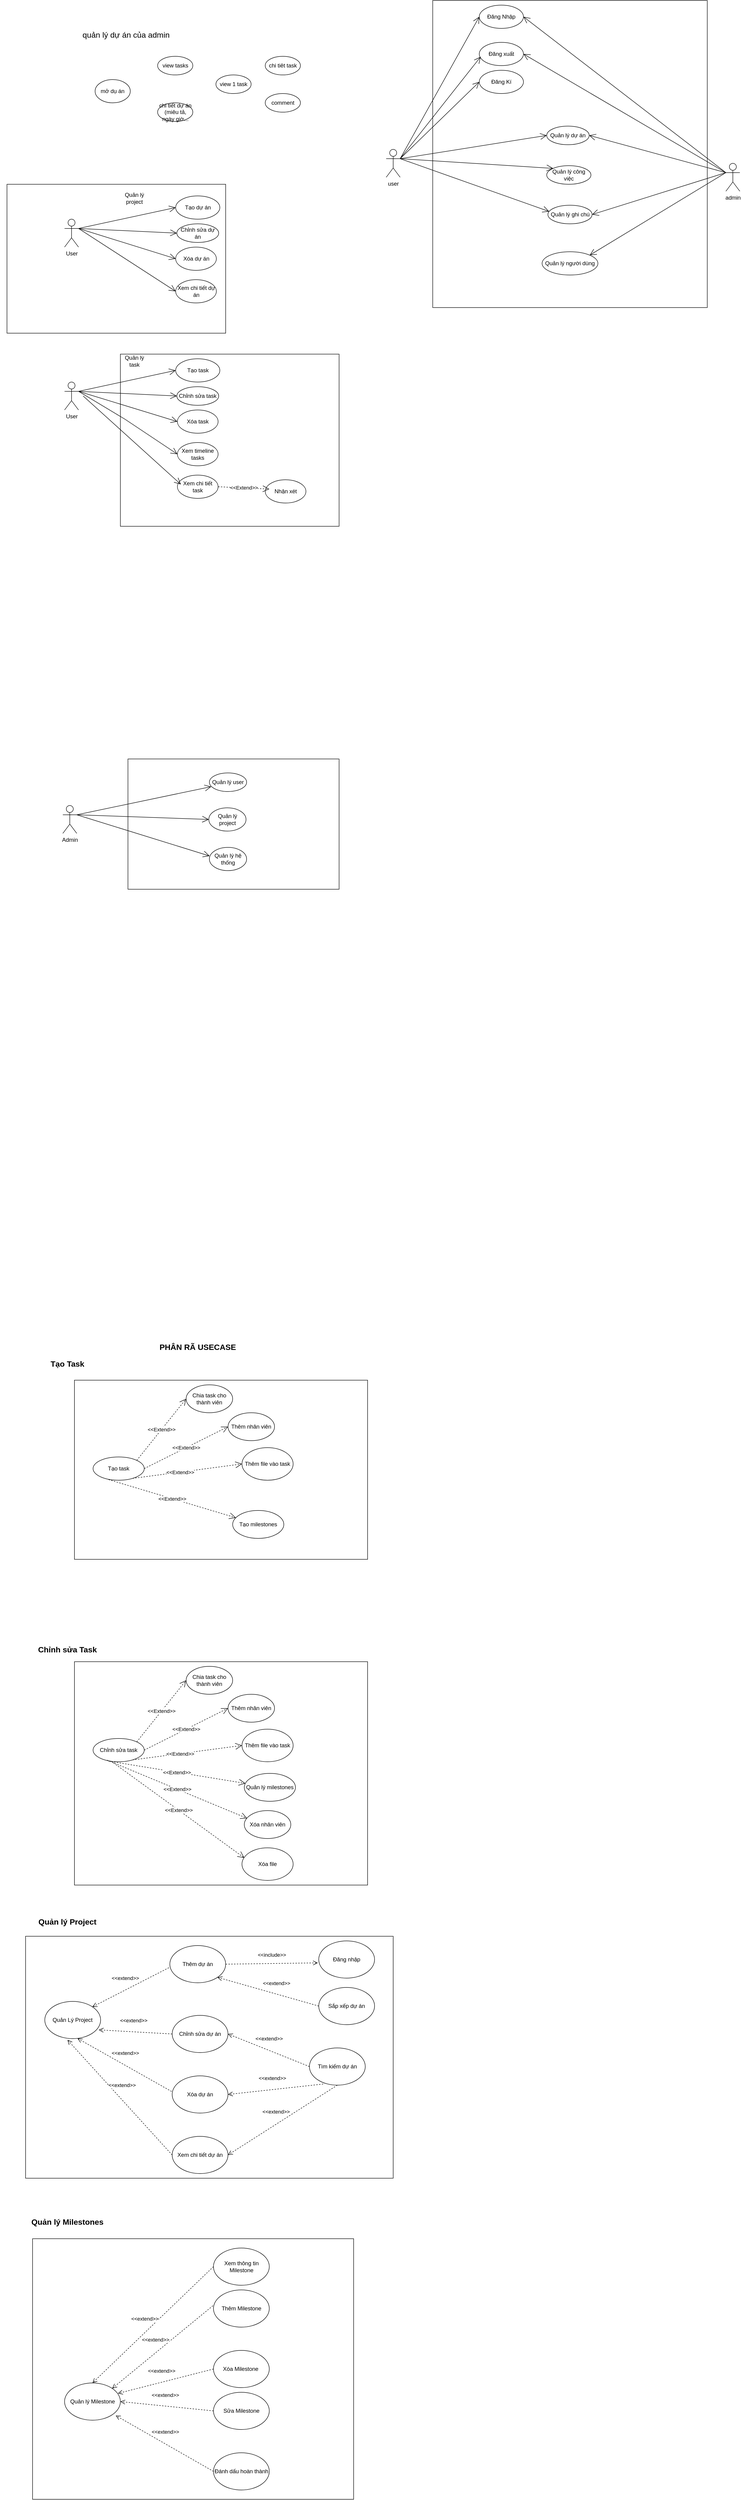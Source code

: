 <mxfile version="20.8.23" type="github">
  <diagram name="Trang-1" id="r42uPq_lxR6HUhc7CNXD">
    <mxGraphModel dx="1095" dy="5354" grid="1" gridSize="10" guides="1" tooltips="1" connect="1" arrows="1" fold="1" page="1" pageScale="1" pageWidth="827" pageHeight="1169" math="0" shadow="0">
      <root>
        <mxCell id="0" />
        <mxCell id="1" parent="0" />
        <mxCell id="wdoDGnzqQ3pz-jxtd77W-91" value="" style="rounded=0;whiteSpace=wrap;html=1;" parent="1" vertex="1">
          <mxGeometry x="90" y="1280" width="690" height="560" as="geometry" />
        </mxCell>
        <mxCell id="3knPD4Hbd1GsSMwaH2PE-27" value="" style="rounded=0;whiteSpace=wrap;html=1;" parent="1" vertex="1">
          <mxGeometry x="180" y="-565" width="630" height="385" as="geometry" />
        </mxCell>
        <mxCell id="3knPD4Hbd1GsSMwaH2PE-23" value="" style="rounded=0;whiteSpace=wrap;html=1;" parent="1" vertex="1">
          <mxGeometry x="35" y="-3135" width="470" height="320" as="geometry" />
        </mxCell>
        <mxCell id="3knPD4Hbd1GsSMwaH2PE-5" value="Chỉnh sửa dự án" style="ellipse;whiteSpace=wrap;html=1;" parent="1" vertex="1">
          <mxGeometry x="400" y="-3050" width="90" height="40" as="geometry" />
        </mxCell>
        <mxCell id="3knPD4Hbd1GsSMwaH2PE-8" value="Tạo dự án" style="ellipse;whiteSpace=wrap;html=1;" parent="1" vertex="1">
          <mxGeometry x="397.5" y="-3110" width="95" height="50" as="geometry" />
        </mxCell>
        <mxCell id="3knPD4Hbd1GsSMwaH2PE-9" value="Xóa dự án" style="ellipse;whiteSpace=wrap;html=1;" parent="1" vertex="1">
          <mxGeometry x="397.5" y="-3000" width="87.5" height="50" as="geometry" />
        </mxCell>
        <mxCell id="3knPD4Hbd1GsSMwaH2PE-10" value="Xem chi tiết dự án" style="ellipse;whiteSpace=wrap;html=1;" parent="1" vertex="1">
          <mxGeometry x="397.5" y="-2930" width="87.5" height="50" as="geometry" />
        </mxCell>
        <mxCell id="3knPD4Hbd1GsSMwaH2PE-12" value="Thêm nhân viên" style="ellipse;whiteSpace=wrap;html=1;" parent="1" vertex="1">
          <mxGeometry x="510" y="-495" width="100" height="60" as="geometry" />
        </mxCell>
        <mxCell id="3knPD4Hbd1GsSMwaH2PE-14" value="Chia task cho thành viên" style="ellipse;whiteSpace=wrap;html=1;" parent="1" vertex="1">
          <mxGeometry x="420" y="-555" width="100" height="60" as="geometry" />
        </mxCell>
        <mxCell id="3knPD4Hbd1GsSMwaH2PE-16" value="Thêm file vào task" style="ellipse;whiteSpace=wrap;html=1;" parent="1" vertex="1">
          <mxGeometry x="540" y="-420" width="110" height="70" as="geometry" />
        </mxCell>
        <mxCell id="3knPD4Hbd1GsSMwaH2PE-24" value="Quản lý project" style="text;html=1;strokeColor=none;fillColor=none;align=center;verticalAlign=middle;whiteSpace=wrap;rounded=0;" parent="1" vertex="1">
          <mxGeometry x="278.75" y="-3120" width="60" height="30" as="geometry" />
        </mxCell>
        <mxCell id="3knPD4Hbd1GsSMwaH2PE-26" value="User" style="shape=umlActor;verticalLabelPosition=bottom;verticalAlign=top;html=1;outlineConnect=0;" parent="1" vertex="1">
          <mxGeometry x="158.75" y="-3060" width="30" height="60" as="geometry" />
        </mxCell>
        <mxCell id="3knPD4Hbd1GsSMwaH2PE-33" value="&amp;lt;&amp;lt;Extend&amp;gt;&amp;gt;" style="endArrow=open;endSize=12;dashed=1;html=1;rounded=0;exitX=1;exitY=0;exitDx=0;exitDy=0;entryX=0;entryY=0.5;entryDx=0;entryDy=0;" parent="1" target="3knPD4Hbd1GsSMwaH2PE-14" edge="1">
          <mxGeometry width="160" relative="1" as="geometry">
            <mxPoint x="313.891" y="-392.678" as="sourcePoint" />
            <mxPoint x="621.25" y="-450.59" as="targetPoint" />
          </mxGeometry>
        </mxCell>
        <mxCell id="3knPD4Hbd1GsSMwaH2PE-37" value="&amp;lt;&amp;lt;Extend&amp;gt;&amp;gt;" style="endArrow=open;endSize=12;dashed=1;html=1;rounded=0;exitX=1;exitY=0.5;exitDx=0;exitDy=0;entryX=0;entryY=0.5;entryDx=0;entryDy=0;" parent="1" target="3knPD4Hbd1GsSMwaH2PE-12" edge="1">
          <mxGeometry width="160" relative="1" as="geometry">
            <mxPoint x="330" y="-375" as="sourcePoint" />
            <mxPoint x="520" y="-455" as="targetPoint" />
          </mxGeometry>
        </mxCell>
        <mxCell id="3knPD4Hbd1GsSMwaH2PE-43" value="&amp;lt;&amp;lt;Extend&amp;gt;&amp;gt;" style="endArrow=open;endSize=12;dashed=1;html=1;rounded=0;entryX=0;entryY=0.5;entryDx=0;entryDy=0;exitX=0.5;exitY=1;exitDx=0;exitDy=0;" parent="1" target="3knPD4Hbd1GsSMwaH2PE-16" edge="1">
          <mxGeometry width="160" relative="1" as="geometry">
            <mxPoint x="275" y="-350" as="sourcePoint" />
            <mxPoint x="536.109" y="-384.749" as="targetPoint" />
          </mxGeometry>
        </mxCell>
        <mxCell id="3knPD4Hbd1GsSMwaH2PE-46" value="Tạo milestones" style="ellipse;whiteSpace=wrap;html=1;" parent="1" vertex="1">
          <mxGeometry x="520" y="-285" width="110" height="60" as="geometry" />
        </mxCell>
        <mxCell id="3knPD4Hbd1GsSMwaH2PE-51" value="&amp;lt;&amp;lt;Extend&amp;gt;&amp;gt;" style="endArrow=open;endSize=12;dashed=1;html=1;rounded=0;exitX=0.303;exitY=0.973;exitDx=0;exitDy=0;exitPerimeter=0;" parent="1" target="3knPD4Hbd1GsSMwaH2PE-46" edge="1">
          <mxGeometry width="160" relative="1" as="geometry">
            <mxPoint x="253.33" y="-351.35" as="sourcePoint" />
            <mxPoint x="590" y="-65" as="targetPoint" />
          </mxGeometry>
        </mxCell>
        <mxCell id="3knPD4Hbd1GsSMwaH2PE-71" value="" style="endArrow=open;endFill=1;endSize=12;html=1;rounded=0;exitX=1;exitY=0.333;exitDx=0;exitDy=0;exitPerimeter=0;entryX=0;entryY=0.5;entryDx=0;entryDy=0;" parent="1" source="3knPD4Hbd1GsSMwaH2PE-26" target="3knPD4Hbd1GsSMwaH2PE-8" edge="1">
          <mxGeometry width="160" relative="1" as="geometry">
            <mxPoint x="418.75" y="-3070" as="sourcePoint" />
            <mxPoint x="578.75" y="-3070" as="targetPoint" />
          </mxGeometry>
        </mxCell>
        <mxCell id="3knPD4Hbd1GsSMwaH2PE-72" value="" style="endArrow=open;endFill=1;endSize=12;html=1;rounded=0;exitX=1;exitY=0.333;exitDx=0;exitDy=0;exitPerimeter=0;entryX=0;entryY=0.5;entryDx=0;entryDy=0;" parent="1" source="3knPD4Hbd1GsSMwaH2PE-26" target="3knPD4Hbd1GsSMwaH2PE-5" edge="1">
          <mxGeometry width="160" relative="1" as="geometry">
            <mxPoint x="198.75" y="-3030" as="sourcePoint" />
            <mxPoint x="406.75" y="-3085" as="targetPoint" />
          </mxGeometry>
        </mxCell>
        <mxCell id="3knPD4Hbd1GsSMwaH2PE-73" value="" style="endArrow=open;endFill=1;endSize=12;html=1;rounded=0;exitX=1;exitY=0.333;exitDx=0;exitDy=0;exitPerimeter=0;entryX=0;entryY=0.5;entryDx=0;entryDy=0;" parent="1" source="3knPD4Hbd1GsSMwaH2PE-26" target="3knPD4Hbd1GsSMwaH2PE-9" edge="1">
          <mxGeometry width="160" relative="1" as="geometry">
            <mxPoint x="208.75" y="-3020" as="sourcePoint" />
            <mxPoint x="416.75" y="-3075" as="targetPoint" />
          </mxGeometry>
        </mxCell>
        <mxCell id="3knPD4Hbd1GsSMwaH2PE-74" value="" style="endArrow=open;endFill=1;endSize=12;html=1;rounded=0;exitX=1;exitY=0.333;exitDx=0;exitDy=0;exitPerimeter=0;entryX=0;entryY=0.5;entryDx=0;entryDy=0;" parent="1" source="3knPD4Hbd1GsSMwaH2PE-26" target="3knPD4Hbd1GsSMwaH2PE-10" edge="1">
          <mxGeometry width="160" relative="1" as="geometry">
            <mxPoint x="218.75" y="-3010" as="sourcePoint" />
            <mxPoint x="426.75" y="-3065" as="targetPoint" />
          </mxGeometry>
        </mxCell>
        <mxCell id="wdoDGnzqQ3pz-jxtd77W-14" value="Tạo task" style="ellipse;whiteSpace=wrap;html=1;" parent="1" vertex="1">
          <mxGeometry x="220" y="-400" width="110" height="50" as="geometry" />
        </mxCell>
        <mxCell id="wdoDGnzqQ3pz-jxtd77W-23" value="" style="rounded=0;whiteSpace=wrap;html=1;" parent="1" vertex="1">
          <mxGeometry x="278.75" y="-2770" width="470" height="370" as="geometry" />
        </mxCell>
        <mxCell id="wdoDGnzqQ3pz-jxtd77W-24" value="Chỉnh sửa task" style="ellipse;whiteSpace=wrap;html=1;" parent="1" vertex="1">
          <mxGeometry x="400" y="-2700" width="90" height="40" as="geometry" />
        </mxCell>
        <mxCell id="wdoDGnzqQ3pz-jxtd77W-25" value="Tạo task" style="ellipse;whiteSpace=wrap;html=1;" parent="1" vertex="1">
          <mxGeometry x="397.5" y="-2760" width="95" height="50" as="geometry" />
        </mxCell>
        <mxCell id="wdoDGnzqQ3pz-jxtd77W-26" value="Xóa task" style="ellipse;whiteSpace=wrap;html=1;" parent="1" vertex="1">
          <mxGeometry x="401.25" y="-2650" width="87.5" height="50" as="geometry" />
        </mxCell>
        <mxCell id="wdoDGnzqQ3pz-jxtd77W-27" value="Xem timeline tasks" style="ellipse;whiteSpace=wrap;html=1;" parent="1" vertex="1">
          <mxGeometry x="401.25" y="-2580" width="87.5" height="50" as="geometry" />
        </mxCell>
        <mxCell id="wdoDGnzqQ3pz-jxtd77W-28" value="Quản lý task" style="text;html=1;strokeColor=none;fillColor=none;align=center;verticalAlign=middle;whiteSpace=wrap;rounded=0;" parent="1" vertex="1">
          <mxGeometry x="278.75" y="-2770" width="60" height="30" as="geometry" />
        </mxCell>
        <mxCell id="wdoDGnzqQ3pz-jxtd77W-29" value="User" style="shape=umlActor;verticalLabelPosition=bottom;verticalAlign=top;html=1;outlineConnect=0;" parent="1" vertex="1">
          <mxGeometry x="158.75" y="-2710" width="30" height="60" as="geometry" />
        </mxCell>
        <mxCell id="wdoDGnzqQ3pz-jxtd77W-30" value="" style="endArrow=open;endFill=1;endSize=12;html=1;rounded=0;exitX=1;exitY=0.333;exitDx=0;exitDy=0;exitPerimeter=0;entryX=0;entryY=0.5;entryDx=0;entryDy=0;" parent="1" source="wdoDGnzqQ3pz-jxtd77W-29" target="wdoDGnzqQ3pz-jxtd77W-25" edge="1">
          <mxGeometry width="160" relative="1" as="geometry">
            <mxPoint x="418.75" y="-2720" as="sourcePoint" />
            <mxPoint x="578.75" y="-2720" as="targetPoint" />
          </mxGeometry>
        </mxCell>
        <mxCell id="wdoDGnzqQ3pz-jxtd77W-31" value="" style="endArrow=open;endFill=1;endSize=12;html=1;rounded=0;exitX=1;exitY=0.333;exitDx=0;exitDy=0;exitPerimeter=0;entryX=0;entryY=0.5;entryDx=0;entryDy=0;" parent="1" source="wdoDGnzqQ3pz-jxtd77W-29" target="wdoDGnzqQ3pz-jxtd77W-24" edge="1">
          <mxGeometry width="160" relative="1" as="geometry">
            <mxPoint x="198.75" y="-2680" as="sourcePoint" />
            <mxPoint x="406.75" y="-2735" as="targetPoint" />
          </mxGeometry>
        </mxCell>
        <mxCell id="wdoDGnzqQ3pz-jxtd77W-32" value="" style="endArrow=open;endFill=1;endSize=12;html=1;rounded=0;exitX=1;exitY=0.333;exitDx=0;exitDy=0;exitPerimeter=0;entryX=0;entryY=0.5;entryDx=0;entryDy=0;" parent="1" source="wdoDGnzqQ3pz-jxtd77W-29" target="wdoDGnzqQ3pz-jxtd77W-26" edge="1">
          <mxGeometry width="160" relative="1" as="geometry">
            <mxPoint x="208.75" y="-2670" as="sourcePoint" />
            <mxPoint x="416.75" y="-2725" as="targetPoint" />
          </mxGeometry>
        </mxCell>
        <mxCell id="wdoDGnzqQ3pz-jxtd77W-33" value="" style="endArrow=open;endFill=1;endSize=12;html=1;rounded=0;exitX=1;exitY=0.333;exitDx=0;exitDy=0;exitPerimeter=0;entryX=0;entryY=0.5;entryDx=0;entryDy=0;" parent="1" source="wdoDGnzqQ3pz-jxtd77W-29" target="wdoDGnzqQ3pz-jxtd77W-27" edge="1">
          <mxGeometry width="160" relative="1" as="geometry">
            <mxPoint x="218.75" y="-2660" as="sourcePoint" />
            <mxPoint x="426.75" y="-2715" as="targetPoint" />
            <Array as="points">
              <mxPoint x="288.75" y="-2630" />
            </Array>
          </mxGeometry>
        </mxCell>
        <mxCell id="wdoDGnzqQ3pz-jxtd77W-34" value="Xem chi tiết task" style="ellipse;whiteSpace=wrap;html=1;" parent="1" vertex="1">
          <mxGeometry x="401.25" y="-2510" width="87.5" height="50" as="geometry" />
        </mxCell>
        <mxCell id="wdoDGnzqQ3pz-jxtd77W-35" value="" style="endArrow=open;endFill=1;endSize=12;html=1;rounded=0;entryX=0.086;entryY=0.4;entryDx=0;entryDy=0;entryPerimeter=0;" parent="1" target="wdoDGnzqQ3pz-jxtd77W-34" edge="1">
          <mxGeometry width="160" relative="1" as="geometry">
            <mxPoint x="198.75" y="-2680" as="sourcePoint" />
            <mxPoint x="411.75" y="-2545" as="targetPoint" />
            <Array as="points" />
          </mxGeometry>
        </mxCell>
        <mxCell id="wdoDGnzqQ3pz-jxtd77W-38" value="Nhận xét" style="ellipse;whiteSpace=wrap;html=1;" parent="1" vertex="1">
          <mxGeometry x="590" y="-2500" width="87.5" height="50" as="geometry" />
        </mxCell>
        <mxCell id="wdoDGnzqQ3pz-jxtd77W-40" value="&amp;lt;&amp;lt;Extend&amp;gt;&amp;gt;" style="endArrow=open;endSize=12;dashed=1;html=1;rounded=0;exitX=1;exitY=0.5;exitDx=0;exitDy=0;" parent="1" source="wdoDGnzqQ3pz-jxtd77W-34" edge="1">
          <mxGeometry width="160" relative="1" as="geometry">
            <mxPoint x="470" y="-2475.5" as="sourcePoint" />
            <mxPoint x="598.75" y="-2480" as="targetPoint" />
          </mxGeometry>
        </mxCell>
        <mxCell id="wdoDGnzqQ3pz-jxtd77W-43" value="&lt;font style=&quot;font-size: 17px;&quot;&gt;&lt;b&gt;PHÂN RÃ USECASE&lt;/b&gt;&lt;/font&gt;" style="text;html=1;strokeColor=none;fillColor=none;align=center;verticalAlign=middle;whiteSpace=wrap;rounded=0;" parent="1" vertex="1">
          <mxGeometry x="300" y="-650" width="290" height="30" as="geometry" />
        </mxCell>
        <mxCell id="wdoDGnzqQ3pz-jxtd77W-44" value="&lt;font style=&quot;font-size: 17px;&quot;&gt;&lt;b&gt;Tạo Task&lt;/b&gt;&lt;/font&gt;" style="text;html=1;strokeColor=none;fillColor=none;align=center;verticalAlign=middle;whiteSpace=wrap;rounded=0;" parent="1" vertex="1">
          <mxGeometry x="20" y="-614" width="290" height="30" as="geometry" />
        </mxCell>
        <mxCell id="wdoDGnzqQ3pz-jxtd77W-45" value="" style="rounded=0;whiteSpace=wrap;html=1;" parent="1" vertex="1">
          <mxGeometry x="180" y="40" width="630" height="480" as="geometry" />
        </mxCell>
        <mxCell id="wdoDGnzqQ3pz-jxtd77W-46" value="Thêm nhân viên" style="ellipse;whiteSpace=wrap;html=1;" parent="1" vertex="1">
          <mxGeometry x="510" y="110" width="100" height="60" as="geometry" />
        </mxCell>
        <mxCell id="wdoDGnzqQ3pz-jxtd77W-47" value="Chia task cho thành viên" style="ellipse;whiteSpace=wrap;html=1;" parent="1" vertex="1">
          <mxGeometry x="420" y="50" width="100" height="60" as="geometry" />
        </mxCell>
        <mxCell id="wdoDGnzqQ3pz-jxtd77W-48" value="Thêm file vào task" style="ellipse;whiteSpace=wrap;html=1;" parent="1" vertex="1">
          <mxGeometry x="540" y="185" width="110" height="70" as="geometry" />
        </mxCell>
        <mxCell id="wdoDGnzqQ3pz-jxtd77W-49" value="&amp;lt;&amp;lt;Extend&amp;gt;&amp;gt;" style="endArrow=open;endSize=12;dashed=1;html=1;rounded=0;exitX=1;exitY=0;exitDx=0;exitDy=0;entryX=0;entryY=0.5;entryDx=0;entryDy=0;" parent="1" target="wdoDGnzqQ3pz-jxtd77W-47" edge="1">
          <mxGeometry width="160" relative="1" as="geometry">
            <mxPoint x="313.891" y="212.322" as="sourcePoint" />
            <mxPoint x="621.25" y="154.41" as="targetPoint" />
          </mxGeometry>
        </mxCell>
        <mxCell id="wdoDGnzqQ3pz-jxtd77W-50" value="&amp;lt;&amp;lt;Extend&amp;gt;&amp;gt;" style="endArrow=open;endSize=12;dashed=1;html=1;rounded=0;exitX=1;exitY=0.5;exitDx=0;exitDy=0;entryX=0;entryY=0.5;entryDx=0;entryDy=0;" parent="1" target="wdoDGnzqQ3pz-jxtd77W-46" edge="1">
          <mxGeometry width="160" relative="1" as="geometry">
            <mxPoint x="330" y="230" as="sourcePoint" />
            <mxPoint x="520" y="150" as="targetPoint" />
          </mxGeometry>
        </mxCell>
        <mxCell id="wdoDGnzqQ3pz-jxtd77W-51" value="&amp;lt;&amp;lt;Extend&amp;gt;&amp;gt;" style="endArrow=open;endSize=12;dashed=1;html=1;rounded=0;entryX=0;entryY=0.5;entryDx=0;entryDy=0;exitX=0.5;exitY=1;exitDx=0;exitDy=0;" parent="1" target="wdoDGnzqQ3pz-jxtd77W-48" edge="1">
          <mxGeometry width="160" relative="1" as="geometry">
            <mxPoint x="275" y="255" as="sourcePoint" />
            <mxPoint x="536.109" y="220.251" as="targetPoint" />
          </mxGeometry>
        </mxCell>
        <mxCell id="wdoDGnzqQ3pz-jxtd77W-52" value="Quản lý milestones" style="ellipse;whiteSpace=wrap;html=1;" parent="1" vertex="1">
          <mxGeometry x="545" y="280" width="110" height="60" as="geometry" />
        </mxCell>
        <mxCell id="wdoDGnzqQ3pz-jxtd77W-53" value="&amp;lt;&amp;lt;Extend&amp;gt;&amp;gt;" style="endArrow=open;endSize=12;dashed=1;html=1;rounded=0;exitX=0.303;exitY=0.973;exitDx=0;exitDy=0;exitPerimeter=0;" parent="1" target="wdoDGnzqQ3pz-jxtd77W-52" edge="1">
          <mxGeometry width="160" relative="1" as="geometry">
            <mxPoint x="253.33" y="253.65" as="sourcePoint" />
            <mxPoint x="590" y="540" as="targetPoint" />
          </mxGeometry>
        </mxCell>
        <mxCell id="wdoDGnzqQ3pz-jxtd77W-54" value="Chỉnh sửa task" style="ellipse;whiteSpace=wrap;html=1;" parent="1" vertex="1">
          <mxGeometry x="220" y="205" width="110" height="50" as="geometry" />
        </mxCell>
        <mxCell id="wdoDGnzqQ3pz-jxtd77W-56" value="&amp;lt;&amp;lt;Extend&amp;gt;&amp;gt;" style="endArrow=open;endSize=12;dashed=1;html=1;rounded=0;exitX=0.273;exitY=0.93;exitDx=0;exitDy=0;exitPerimeter=0;entryX=0.06;entryY=0.275;entryDx=0;entryDy=0;entryPerimeter=0;" parent="1" source="wdoDGnzqQ3pz-jxtd77W-54" target="wdoDGnzqQ3pz-jxtd77W-57" edge="1">
          <mxGeometry width="160" relative="1" as="geometry">
            <mxPoint x="263.33" y="263.65" as="sourcePoint" />
            <mxPoint x="572" y="312" as="targetPoint" />
          </mxGeometry>
        </mxCell>
        <mxCell id="wdoDGnzqQ3pz-jxtd77W-57" value="Xóa nhân viên" style="ellipse;whiteSpace=wrap;html=1;" parent="1" vertex="1">
          <mxGeometry x="545" y="360" width="100" height="60" as="geometry" />
        </mxCell>
        <mxCell id="wdoDGnzqQ3pz-jxtd77W-59" value="Xóa file" style="ellipse;whiteSpace=wrap;html=1;" parent="1" vertex="1">
          <mxGeometry x="540" y="440" width="110" height="70" as="geometry" />
        </mxCell>
        <mxCell id="wdoDGnzqQ3pz-jxtd77W-60" value="&amp;lt;&amp;lt;Extend&amp;gt;&amp;gt;" style="endArrow=open;endSize=12;dashed=1;html=1;rounded=0;exitX=0.4;exitY=1.05;exitDx=0;exitDy=0;exitPerimeter=0;entryX=0.045;entryY=0.307;entryDx=0;entryDy=0;entryPerimeter=0;" parent="1" source="wdoDGnzqQ3pz-jxtd77W-54" target="wdoDGnzqQ3pz-jxtd77W-59" edge="1">
          <mxGeometry width="160" relative="1" as="geometry">
            <mxPoint x="260" y="262" as="sourcePoint" />
            <mxPoint x="561" y="387" as="targetPoint" />
          </mxGeometry>
        </mxCell>
        <mxCell id="wdoDGnzqQ3pz-jxtd77W-61" value="&lt;font style=&quot;font-size: 17px;&quot;&gt;&lt;b&gt;Chỉnh sửa Task&lt;/b&gt;&lt;/font&gt;" style="text;html=1;strokeColor=none;fillColor=none;align=center;verticalAlign=middle;whiteSpace=wrap;rounded=0;" parent="1" vertex="1">
          <mxGeometry x="20" width="290" height="30" as="geometry" />
        </mxCell>
        <mxCell id="wdoDGnzqQ3pz-jxtd77W-62" value="" style="rounded=0;whiteSpace=wrap;html=1;" parent="1" vertex="1">
          <mxGeometry x="75" y="630" width="790" height="520" as="geometry" />
        </mxCell>
        <mxCell id="wdoDGnzqQ3pz-jxtd77W-63" value="Thêm dự án" style="ellipse;whiteSpace=wrap;html=1;" parent="1" vertex="1">
          <mxGeometry x="385" y="650" width="120" height="80" as="geometry" />
        </mxCell>
        <mxCell id="wdoDGnzqQ3pz-jxtd77W-64" value="Chỉnh sửa dự án" style="ellipse;whiteSpace=wrap;html=1;" parent="1" vertex="1">
          <mxGeometry x="390" y="800" width="120" height="80" as="geometry" />
        </mxCell>
        <mxCell id="wdoDGnzqQ3pz-jxtd77W-65" value="Xóa dự án" style="ellipse;whiteSpace=wrap;html=1;" parent="1" vertex="1">
          <mxGeometry x="390" y="930" width="120" height="80" as="geometry" />
        </mxCell>
        <mxCell id="wdoDGnzqQ3pz-jxtd77W-66" value="Xem chi tiết dự án" style="ellipse;whiteSpace=wrap;html=1;" parent="1" vertex="1">
          <mxGeometry x="390" y="1060" width="120" height="80" as="geometry" />
        </mxCell>
        <mxCell id="wdoDGnzqQ3pz-jxtd77W-67" value="&amp;lt;&amp;lt;include&amp;gt;&amp;gt;" style="html=1;verticalAlign=bottom;endArrow=open;dashed=1;endSize=8;elbow=vertical;rounded=0;exitX=1;exitY=0.5;exitDx=0;exitDy=0;entryX=-0.017;entryY=0.59;entryDx=0;entryDy=0;entryPerimeter=0;" parent="1" source="wdoDGnzqQ3pz-jxtd77W-63" target="wdoDGnzqQ3pz-jxtd77W-68" edge="1">
          <mxGeometry y="10" relative="1" as="geometry">
            <mxPoint x="475" y="810" as="sourcePoint" />
            <mxPoint x="665" y="700" as="targetPoint" />
            <mxPoint as="offset" />
          </mxGeometry>
        </mxCell>
        <mxCell id="wdoDGnzqQ3pz-jxtd77W-68" value="Đăng nhập" style="ellipse;whiteSpace=wrap;html=1;" parent="1" vertex="1">
          <mxGeometry x="705" y="640" width="120" height="80" as="geometry" />
        </mxCell>
        <mxCell id="wdoDGnzqQ3pz-jxtd77W-69" value="Tìm kiếm dự án" style="ellipse;whiteSpace=wrap;html=1;" parent="1" vertex="1">
          <mxGeometry x="685" y="870" width="120" height="80" as="geometry" />
        </mxCell>
        <mxCell id="wdoDGnzqQ3pz-jxtd77W-70" value="&amp;lt;&amp;lt;extend&amp;gt;&amp;gt;" style="html=1;verticalAlign=bottom;endArrow=open;dashed=1;endSize=8;elbow=vertical;rounded=0;exitX=0;exitY=0.5;exitDx=0;exitDy=0;entryX=1;entryY=0.5;entryDx=0;entryDy=0;" parent="1" source="wdoDGnzqQ3pz-jxtd77W-69" target="wdoDGnzqQ3pz-jxtd77W-64" edge="1">
          <mxGeometry x="0.056" y="-15" relative="1" as="geometry">
            <mxPoint x="475" y="810" as="sourcePoint" />
            <mxPoint x="395" y="810" as="targetPoint" />
            <mxPoint as="offset" />
          </mxGeometry>
        </mxCell>
        <mxCell id="wdoDGnzqQ3pz-jxtd77W-71" value="&amp;lt;&amp;lt;extend&amp;gt;&amp;gt;" style="html=1;verticalAlign=bottom;endArrow=open;dashed=1;endSize=8;elbow=vertical;rounded=0;entryX=1;entryY=0.5;entryDx=0;entryDy=0;exitX=0.247;exitY=0.97;exitDx=0;exitDy=0;exitPerimeter=0;" parent="1" source="wdoDGnzqQ3pz-jxtd77W-69" target="wdoDGnzqQ3pz-jxtd77W-65" edge="1">
          <mxGeometry x="0.056" y="-15" relative="1" as="geometry">
            <mxPoint x="655" y="940" as="sourcePoint" />
            <mxPoint x="515" y="880" as="targetPoint" />
            <mxPoint as="offset" />
          </mxGeometry>
        </mxCell>
        <mxCell id="wdoDGnzqQ3pz-jxtd77W-72" value="&amp;lt;&amp;lt;extend&amp;gt;&amp;gt;" style="html=1;verticalAlign=bottom;endArrow=open;dashed=1;endSize=8;elbow=vertical;rounded=0;exitX=0.5;exitY=1;exitDx=0;exitDy=0;entryX=1;entryY=0.5;entryDx=0;entryDy=0;" parent="1" source="wdoDGnzqQ3pz-jxtd77W-69" target="wdoDGnzqQ3pz-jxtd77W-66" edge="1">
          <mxGeometry x="0.056" y="-15" relative="1" as="geometry">
            <mxPoint x="695" y="880" as="sourcePoint" />
            <mxPoint x="525" y="890" as="targetPoint" />
            <mxPoint as="offset" />
          </mxGeometry>
        </mxCell>
        <mxCell id="wdoDGnzqQ3pz-jxtd77W-73" value="Quản Lý Project" style="ellipse;whiteSpace=wrap;html=1;" parent="1" vertex="1">
          <mxGeometry x="116.25" y="770" width="120" height="80" as="geometry" />
        </mxCell>
        <mxCell id="wdoDGnzqQ3pz-jxtd77W-74" value="&amp;lt;&amp;lt;extend&amp;gt;&amp;gt;" style="html=1;verticalAlign=bottom;endArrow=open;dashed=1;endSize=8;elbow=vertical;rounded=0;entryX=0.967;entryY=0.765;entryDx=0;entryDy=0;exitX=0;exitY=0.5;exitDx=0;exitDy=0;entryPerimeter=0;" parent="1" source="wdoDGnzqQ3pz-jxtd77W-64" target="wdoDGnzqQ3pz-jxtd77W-73" edge="1">
          <mxGeometry x="0.056" y="-15" relative="1" as="geometry">
            <mxPoint x="715" y="908" as="sourcePoint" />
            <mxPoint x="515" y="990" as="targetPoint" />
            <mxPoint as="offset" />
          </mxGeometry>
        </mxCell>
        <mxCell id="wdoDGnzqQ3pz-jxtd77W-75" value="&amp;lt;&amp;lt;extend&amp;gt;&amp;gt;" style="html=1;verticalAlign=bottom;endArrow=open;dashed=1;endSize=8;elbow=vertical;rounded=0;entryX=0.587;entryY=0.995;entryDx=0;entryDy=0;exitX=-0.01;exitY=0.42;exitDx=0;exitDy=0;exitPerimeter=0;entryPerimeter=0;" parent="1" source="wdoDGnzqQ3pz-jxtd77W-65" target="wdoDGnzqQ3pz-jxtd77W-73" edge="1">
          <mxGeometry x="0.056" y="-15" relative="1" as="geometry">
            <mxPoint x="725" y="918" as="sourcePoint" />
            <mxPoint x="525" y="1000" as="targetPoint" />
            <mxPoint as="offset" />
          </mxGeometry>
        </mxCell>
        <mxCell id="wdoDGnzqQ3pz-jxtd77W-76" value="&amp;lt;&amp;lt;extend&amp;gt;&amp;gt;" style="html=1;verticalAlign=bottom;endArrow=open;dashed=1;endSize=8;elbow=vertical;rounded=0;entryX=0.407;entryY=1.035;entryDx=0;entryDy=0;exitX=0;exitY=0.5;exitDx=0;exitDy=0;entryPerimeter=0;" parent="1" source="wdoDGnzqQ3pz-jxtd77W-66" target="wdoDGnzqQ3pz-jxtd77W-73" edge="1">
          <mxGeometry x="0.056" y="-15" relative="1" as="geometry">
            <mxPoint x="735" y="928" as="sourcePoint" />
            <mxPoint x="535" y="1010" as="targetPoint" />
            <mxPoint as="offset" />
          </mxGeometry>
        </mxCell>
        <mxCell id="wdoDGnzqQ3pz-jxtd77W-77" value="&amp;lt;&amp;lt;extend&amp;gt;&amp;gt;" style="html=1;verticalAlign=bottom;endArrow=open;dashed=1;endSize=8;elbow=vertical;rounded=0;entryX=1;entryY=0;entryDx=0;entryDy=0;exitX=-0.017;exitY=0.595;exitDx=0;exitDy=0;exitPerimeter=0;" parent="1" source="wdoDGnzqQ3pz-jxtd77W-63" target="wdoDGnzqQ3pz-jxtd77W-73" edge="1">
          <mxGeometry x="0.056" y="-15" relative="1" as="geometry">
            <mxPoint x="745" y="938" as="sourcePoint" />
            <mxPoint x="545" y="1020" as="targetPoint" />
            <mxPoint as="offset" />
          </mxGeometry>
        </mxCell>
        <mxCell id="wdoDGnzqQ3pz-jxtd77W-78" value="&amp;lt;&amp;lt;extend&amp;gt;&amp;gt;" style="html=1;verticalAlign=bottom;endArrow=open;dashed=1;endSize=8;elbow=vertical;rounded=0;entryX=1;entryY=1;entryDx=0;entryDy=0;" parent="1" target="wdoDGnzqQ3pz-jxtd77W-63" edge="1">
          <mxGeometry x="-0.138" y="-14" relative="1" as="geometry">
            <mxPoint x="705" y="780" as="sourcePoint" />
            <mxPoint x="555" y="1030" as="targetPoint" />
            <mxPoint x="-1" as="offset" />
          </mxGeometry>
        </mxCell>
        <mxCell id="wdoDGnzqQ3pz-jxtd77W-79" value="Sắp xếp dự án" style="ellipse;whiteSpace=wrap;html=1;" parent="1" vertex="1">
          <mxGeometry x="705" y="740" width="120" height="80" as="geometry" />
        </mxCell>
        <mxCell id="wdoDGnzqQ3pz-jxtd77W-80" value="Quản lý Milestone" style="ellipse;whiteSpace=wrap;html=1;" parent="1" vertex="1">
          <mxGeometry x="158.75" y="1590" width="120" height="80" as="geometry" />
        </mxCell>
        <mxCell id="wdoDGnzqQ3pz-jxtd77W-81" value="Xóa Milestone&lt;span style=&quot;white-space: pre;&quot;&gt; &lt;/span&gt;" style="ellipse;whiteSpace=wrap;html=1;" parent="1" vertex="1">
          <mxGeometry x="478.75" y="1520" width="120" height="80" as="geometry" />
        </mxCell>
        <mxCell id="wdoDGnzqQ3pz-jxtd77W-82" value="Sửa Milestone" style="ellipse;whiteSpace=wrap;html=1;" parent="1" vertex="1">
          <mxGeometry x="478.75" y="1610" width="120" height="80" as="geometry" />
        </mxCell>
        <mxCell id="wdoDGnzqQ3pz-jxtd77W-83" value="Đánh dấu hoàn thành" style="ellipse;whiteSpace=wrap;html=1;" parent="1" vertex="1">
          <mxGeometry x="478.75" y="1740" width="120" height="80" as="geometry" />
        </mxCell>
        <mxCell id="wdoDGnzqQ3pz-jxtd77W-84" value="Thêm Milestone" style="ellipse;whiteSpace=wrap;html=1;" parent="1" vertex="1">
          <mxGeometry x="478.75" y="1390" width="120" height="80" as="geometry" />
        </mxCell>
        <mxCell id="wdoDGnzqQ3pz-jxtd77W-85" value="&amp;lt;&amp;lt;extend&amp;gt;&amp;gt;" style="html=1;verticalAlign=bottom;endArrow=open;dashed=1;endSize=8;elbow=vertical;rounded=0;entryX=1;entryY=0;entryDx=0;entryDy=0;exitX=-0.01;exitY=0.425;exitDx=0;exitDy=0;exitPerimeter=0;" parent="1" source="wdoDGnzqQ3pz-jxtd77W-84" target="wdoDGnzqQ3pz-jxtd77W-80" edge="1">
          <mxGeometry x="0.056" y="-15" relative="1" as="geometry">
            <mxPoint x="493.75" y="1250" as="sourcePoint" />
            <mxPoint x="227.75" y="963" as="targetPoint" />
            <mxPoint as="offset" />
          </mxGeometry>
        </mxCell>
        <mxCell id="wdoDGnzqQ3pz-jxtd77W-86" value="&amp;lt;&amp;lt;extend&amp;gt;&amp;gt;" style="html=1;verticalAlign=bottom;endArrow=open;dashed=1;endSize=8;elbow=vertical;rounded=0;entryX=0.957;entryY=0.28;entryDx=0;entryDy=0;entryPerimeter=0;exitX=0;exitY=0.5;exitDx=0;exitDy=0;" parent="1" source="wdoDGnzqQ3pz-jxtd77W-81" target="wdoDGnzqQ3pz-jxtd77W-80" edge="1">
          <mxGeometry x="0.056" y="-15" relative="1" as="geometry">
            <mxPoint x="478.75" y="1530" as="sourcePoint" />
            <mxPoint x="280.75" y="1542" as="targetPoint" />
            <mxPoint as="offset" />
          </mxGeometry>
        </mxCell>
        <mxCell id="wdoDGnzqQ3pz-jxtd77W-87" value="&amp;lt;&amp;lt;extend&amp;gt;&amp;gt;" style="html=1;verticalAlign=bottom;endArrow=open;dashed=1;endSize=8;elbow=vertical;rounded=0;entryX=1;entryY=0.5;entryDx=0;entryDy=0;exitX=0;exitY=0.5;exitDx=0;exitDy=0;" parent="1" source="wdoDGnzqQ3pz-jxtd77W-82" target="wdoDGnzqQ3pz-jxtd77W-80" edge="1">
          <mxGeometry x="0.056" y="-15" relative="1" as="geometry">
            <mxPoint x="497.75" y="1424" as="sourcePoint" />
            <mxPoint x="290.75" y="1552" as="targetPoint" />
            <mxPoint as="offset" />
          </mxGeometry>
        </mxCell>
        <mxCell id="wdoDGnzqQ3pz-jxtd77W-88" value="&amp;lt;&amp;lt;extend&amp;gt;&amp;gt;" style="html=1;verticalAlign=bottom;endArrow=open;dashed=1;endSize=8;elbow=vertical;rounded=0;entryX=0.917;entryY=0.875;entryDx=0;entryDy=0;exitX=0;exitY=0.5;exitDx=0;exitDy=0;entryPerimeter=0;" parent="1" source="wdoDGnzqQ3pz-jxtd77W-83" target="wdoDGnzqQ3pz-jxtd77W-80" edge="1">
          <mxGeometry x="0.056" y="-15" relative="1" as="geometry">
            <mxPoint x="507.75" y="1434" as="sourcePoint" />
            <mxPoint x="300.75" y="1562" as="targetPoint" />
            <mxPoint as="offset" />
          </mxGeometry>
        </mxCell>
        <mxCell id="wdoDGnzqQ3pz-jxtd77W-89" value="Xem thông tin Milestone" style="ellipse;whiteSpace=wrap;html=1;" parent="1" vertex="1">
          <mxGeometry x="478.75" y="1300" width="120" height="80" as="geometry" />
        </mxCell>
        <mxCell id="wdoDGnzqQ3pz-jxtd77W-90" value="&amp;lt;&amp;lt;extend&amp;gt;&amp;gt;" style="html=1;verticalAlign=bottom;endArrow=open;dashed=1;endSize=8;elbow=vertical;rounded=0;entryX=0.5;entryY=0;entryDx=0;entryDy=0;exitX=0;exitY=0.5;exitDx=0;exitDy=0;" parent="1" source="wdoDGnzqQ3pz-jxtd77W-89" target="wdoDGnzqQ3pz-jxtd77W-80" edge="1">
          <mxGeometry x="0.056" y="-15" relative="1" as="geometry">
            <mxPoint x="487.75" y="1414" as="sourcePoint" />
            <mxPoint x="280.75" y="1542" as="targetPoint" />
            <mxPoint as="offset" />
          </mxGeometry>
        </mxCell>
        <mxCell id="wdoDGnzqQ3pz-jxtd77W-92" value="&lt;font style=&quot;font-size: 17px;&quot;&gt;&lt;b&gt;Quản lý Project&lt;/b&gt;&lt;/font&gt;" style="text;html=1;strokeColor=none;fillColor=none;align=center;verticalAlign=middle;whiteSpace=wrap;rounded=0;" parent="1" vertex="1">
          <mxGeometry x="20" y="585" width="290" height="30" as="geometry" />
        </mxCell>
        <mxCell id="wdoDGnzqQ3pz-jxtd77W-93" value="&lt;font style=&quot;font-size: 17px;&quot;&gt;&lt;b&gt;Quản lý Milestones&lt;/b&gt;&lt;/font&gt;" style="text;html=1;strokeColor=none;fillColor=none;align=center;verticalAlign=middle;whiteSpace=wrap;rounded=0;" parent="1" vertex="1">
          <mxGeometry x="20" y="1230" width="290" height="30" as="geometry" />
        </mxCell>
        <mxCell id="wdoDGnzqQ3pz-jxtd77W-94" value="quản lý dự án của admin" style="text;html=1;strokeColor=none;fillColor=none;align=center;verticalAlign=middle;whiteSpace=wrap;rounded=0;fontSize=17;" parent="1" vertex="1">
          <mxGeometry x="102.75" y="-3470" width="376" height="30" as="geometry" />
        </mxCell>
        <mxCell id="83KntUSoox0dlnAg8Au9-1" value="" style="rounded=0;whiteSpace=wrap;html=1;" parent="1" vertex="1">
          <mxGeometry x="295" y="-1900" width="453.75" height="280" as="geometry" />
        </mxCell>
        <mxCell id="83KntUSoox0dlnAg8Au9-3" value="Quản lý user" style="ellipse;whiteSpace=wrap;html=1;" parent="1" vertex="1">
          <mxGeometry x="470" y="-1870" width="80" height="40" as="geometry" />
        </mxCell>
        <mxCell id="83KntUSoox0dlnAg8Au9-4" value="Quản lý project" style="ellipse;whiteSpace=wrap;html=1;" parent="1" vertex="1">
          <mxGeometry x="468.75" y="-1795" width="80" height="50" as="geometry" />
        </mxCell>
        <mxCell id="83KntUSoox0dlnAg8Au9-7" value="Admin" style="shape=umlActor;verticalLabelPosition=bottom;verticalAlign=top;html=1;outlineConnect=0;" parent="1" vertex="1">
          <mxGeometry x="155" y="-1800" width="30" height="60" as="geometry" />
        </mxCell>
        <mxCell id="83KntUSoox0dlnAg8Au9-8" value="" style="endArrow=open;endFill=1;endSize=12;html=1;rounded=0;exitX=1;exitY=0.333;exitDx=0;exitDy=0;exitPerimeter=0;entryX=0.049;entryY=0.738;entryDx=0;entryDy=0;entryPerimeter=0;" parent="1" source="83KntUSoox0dlnAg8Au9-7" target="83KntUSoox0dlnAg8Au9-3" edge="1">
          <mxGeometry width="160" relative="1" as="geometry">
            <mxPoint x="415" y="-1940" as="sourcePoint" />
            <mxPoint x="365" y="-1850" as="targetPoint" />
          </mxGeometry>
        </mxCell>
        <mxCell id="83KntUSoox0dlnAg8Au9-9" value="" style="endArrow=open;endFill=1;endSize=12;html=1;rounded=0;exitX=1;exitY=0.333;exitDx=0;exitDy=0;exitPerimeter=0;entryX=0;entryY=0.5;entryDx=0;entryDy=0;" parent="1" source="83KntUSoox0dlnAg8Au9-7" target="83KntUSoox0dlnAg8Au9-4" edge="1">
          <mxGeometry width="160" relative="1" as="geometry">
            <mxPoint x="195" y="-1770" as="sourcePoint" />
            <mxPoint x="369" y="-1830" as="targetPoint" />
          </mxGeometry>
        </mxCell>
        <mxCell id="83KntUSoox0dlnAg8Au9-11" value="" style="endArrow=open;endFill=1;endSize=12;html=1;rounded=0;exitX=1;exitY=0.333;exitDx=0;exitDy=0;exitPerimeter=0;entryX=0.006;entryY=0.37;entryDx=0;entryDy=0;entryPerimeter=0;" parent="1" source="83KntUSoox0dlnAg8Au9-7" target="83KntUSoox0dlnAg8Au9-14" edge="1">
          <mxGeometry width="160" relative="1" as="geometry">
            <mxPoint x="215" y="-1750" as="sourcePoint" />
            <mxPoint x="460" y="-1650" as="targetPoint" />
          </mxGeometry>
        </mxCell>
        <mxCell id="83KntUSoox0dlnAg8Au9-14" value="Quản lý hệ thống" style="ellipse;whiteSpace=wrap;html=1;" parent="1" vertex="1">
          <mxGeometry x="470" y="-1710" width="80" height="50" as="geometry" />
        </mxCell>
        <mxCell id="iF0sW2QIoJHiKXRag4gN-1" value="" style="rounded=0;whiteSpace=wrap;html=1;" vertex="1" parent="1">
          <mxGeometry x="950" y="-3530" width="590" height="660" as="geometry" />
        </mxCell>
        <mxCell id="iF0sW2QIoJHiKXRag4gN-2" value="admin" style="shape=umlActor;verticalLabelPosition=bottom;verticalAlign=top;html=1;" vertex="1" parent="1">
          <mxGeometry x="1580" y="-3180" width="30" height="60" as="geometry" />
        </mxCell>
        <mxCell id="iF0sW2QIoJHiKXRag4gN-5" value="user" style="shape=umlActor;verticalLabelPosition=bottom;verticalAlign=top;html=1;" vertex="1" parent="1">
          <mxGeometry x="850" y="-3210" width="30" height="60" as="geometry" />
        </mxCell>
        <mxCell id="iF0sW2QIoJHiKXRag4gN-7" style="edgeStyle=orthogonalEdgeStyle;rounded=0;orthogonalLoop=1;jettySize=auto;html=1;exitX=0.5;exitY=1;exitDx=0;exitDy=0;" edge="1" parent="1" source="iF0sW2QIoJHiKXRag4gN-1" target="iF0sW2QIoJHiKXRag4gN-1">
          <mxGeometry relative="1" as="geometry" />
        </mxCell>
        <mxCell id="iF0sW2QIoJHiKXRag4gN-8" value="Đăng Nhập" style="ellipse;whiteSpace=wrap;html=1;" vertex="1" parent="1">
          <mxGeometry x="1050" y="-3520" width="95" height="50" as="geometry" />
        </mxCell>
        <mxCell id="iF0sW2QIoJHiKXRag4gN-9" value="Đăng xuất" style="ellipse;whiteSpace=wrap;html=1;" vertex="1" parent="1">
          <mxGeometry x="1050" y="-3440" width="95" height="50" as="geometry" />
        </mxCell>
        <mxCell id="iF0sW2QIoJHiKXRag4gN-10" value="Đăng Kí" style="ellipse;whiteSpace=wrap;html=1;" vertex="1" parent="1">
          <mxGeometry x="1050" y="-3380" width="95" height="50" as="geometry" />
        </mxCell>
        <mxCell id="iF0sW2QIoJHiKXRag4gN-12" value="" style="endArrow=open;endFill=1;endSize=12;html=1;rounded=0;entryX=0;entryY=0.5;entryDx=0;entryDy=0;exitX=1;exitY=0.333;exitDx=0;exitDy=0;exitPerimeter=0;" edge="1" parent="1" source="iF0sW2QIoJHiKXRag4gN-5" target="iF0sW2QIoJHiKXRag4gN-8">
          <mxGeometry width="160" relative="1" as="geometry">
            <mxPoint x="1170" y="-3280" as="sourcePoint" />
            <mxPoint x="1330" y="-3280" as="targetPoint" />
          </mxGeometry>
        </mxCell>
        <mxCell id="iF0sW2QIoJHiKXRag4gN-13" value="" style="endArrow=open;endFill=1;endSize=12;html=1;rounded=0;entryX=1;entryY=0.5;entryDx=0;entryDy=0;exitX=0;exitY=0.333;exitDx=0;exitDy=0;exitPerimeter=0;" edge="1" parent="1" source="iF0sW2QIoJHiKXRag4gN-2" target="iF0sW2QIoJHiKXRag4gN-8">
          <mxGeometry width="160" relative="1" as="geometry">
            <mxPoint x="890" y="-3180" as="sourcePoint" />
            <mxPoint x="1060" y="-3445" as="targetPoint" />
          </mxGeometry>
        </mxCell>
        <mxCell id="iF0sW2QIoJHiKXRag4gN-14" value="" style="endArrow=open;endFill=1;endSize=12;html=1;rounded=0;entryX=1;entryY=0.5;entryDx=0;entryDy=0;" edge="1" parent="1" target="iF0sW2QIoJHiKXRag4gN-9">
          <mxGeometry width="160" relative="1" as="geometry">
            <mxPoint x="1580" y="-3160" as="sourcePoint" />
            <mxPoint x="1145" y="-3385" as="targetPoint" />
          </mxGeometry>
        </mxCell>
        <mxCell id="iF0sW2QIoJHiKXRag4gN-15" value="" style="endArrow=open;endFill=1;endSize=12;html=1;rounded=0;entryX=0.031;entryY=0.621;entryDx=0;entryDy=0;entryPerimeter=0;" edge="1" parent="1" target="iF0sW2QIoJHiKXRag4gN-9">
          <mxGeometry width="160" relative="1" as="geometry">
            <mxPoint x="880" y="-3190" as="sourcePoint" />
            <mxPoint x="1060" y="-3445" as="targetPoint" />
          </mxGeometry>
        </mxCell>
        <mxCell id="iF0sW2QIoJHiKXRag4gN-16" value="" style="endArrow=open;endFill=1;endSize=12;html=1;rounded=0;entryX=0;entryY=0.5;entryDx=0;entryDy=0;" edge="1" parent="1" target="iF0sW2QIoJHiKXRag4gN-10">
          <mxGeometry width="160" relative="1" as="geometry">
            <mxPoint x="880" y="-3190" as="sourcePoint" />
            <mxPoint x="1063" y="-3369" as="targetPoint" />
          </mxGeometry>
        </mxCell>
        <mxCell id="iF0sW2QIoJHiKXRag4gN-17" value="Quản lý dự án" style="ellipse;whiteSpace=wrap;html=1;" vertex="1" parent="1">
          <mxGeometry x="1195" y="-3260" width="91.25" height="40" as="geometry" />
        </mxCell>
        <mxCell id="iF0sW2QIoJHiKXRag4gN-25" value="Quản lý công việc" style="ellipse;whiteSpace=wrap;html=1;" vertex="1" parent="1">
          <mxGeometry x="1195" y="-3175" width="95" height="40" as="geometry" />
        </mxCell>
        <mxCell id="iF0sW2QIoJHiKXRag4gN-26" value="Quản lý ghi chú" style="ellipse;whiteSpace=wrap;html=1;" vertex="1" parent="1">
          <mxGeometry x="1197.5" y="-3090" width="95" height="40" as="geometry" />
        </mxCell>
        <mxCell id="iF0sW2QIoJHiKXRag4gN-27" value="Quản lý người dùng" style="ellipse;whiteSpace=wrap;html=1;" vertex="1" parent="1">
          <mxGeometry x="1185" y="-2990" width="120" height="50" as="geometry" />
        </mxCell>
        <mxCell id="iF0sW2QIoJHiKXRag4gN-31" value="" style="endArrow=open;endFill=1;endSize=12;html=1;rounded=0;entryX=0;entryY=0.5;entryDx=0;entryDy=0;" edge="1" parent="1" target="iF0sW2QIoJHiKXRag4gN-17">
          <mxGeometry width="160" relative="1" as="geometry">
            <mxPoint x="880" y="-3190" as="sourcePoint" />
            <mxPoint x="1060" y="-3345" as="targetPoint" />
          </mxGeometry>
        </mxCell>
        <mxCell id="iF0sW2QIoJHiKXRag4gN-32" value="" style="endArrow=open;endFill=1;endSize=12;html=1;rounded=0;entryX=0;entryY=0;entryDx=0;entryDy=0;" edge="1" parent="1" target="iF0sW2QIoJHiKXRag4gN-25">
          <mxGeometry width="160" relative="1" as="geometry">
            <mxPoint x="880" y="-3190" as="sourcePoint" />
            <mxPoint x="1205" y="-3230" as="targetPoint" />
          </mxGeometry>
        </mxCell>
        <mxCell id="iF0sW2QIoJHiKXRag4gN-34" value="" style="endArrow=open;endFill=1;endSize=12;html=1;rounded=0;entryX=0.029;entryY=0.337;entryDx=0;entryDy=0;entryPerimeter=0;" edge="1" parent="1" target="iF0sW2QIoJHiKXRag4gN-26">
          <mxGeometry width="160" relative="1" as="geometry">
            <mxPoint x="880" y="-3190" as="sourcePoint" />
            <mxPoint x="1217" y="-3159" as="targetPoint" />
          </mxGeometry>
        </mxCell>
        <mxCell id="iF0sW2QIoJHiKXRag4gN-35" value="" style="endArrow=open;endFill=1;endSize=12;html=1;rounded=0;entryX=1;entryY=0;entryDx=0;entryDy=0;exitX=0;exitY=0.333;exitDx=0;exitDy=0;exitPerimeter=0;" edge="1" parent="1" source="iF0sW2QIoJHiKXRag4gN-2" target="iF0sW2QIoJHiKXRag4gN-27">
          <mxGeometry width="160" relative="1" as="geometry">
            <mxPoint x="890" y="-3180" as="sourcePoint" />
            <mxPoint x="1204" y="-3047" as="targetPoint" />
          </mxGeometry>
        </mxCell>
        <mxCell id="iF0sW2QIoJHiKXRag4gN-36" style="edgeStyle=orthogonalEdgeStyle;rounded=0;orthogonalLoop=1;jettySize=auto;html=1;exitX=0.5;exitY=1;exitDx=0;exitDy=0;" edge="1" parent="1" source="iF0sW2QIoJHiKXRag4gN-26" target="iF0sW2QIoJHiKXRag4gN-26">
          <mxGeometry relative="1" as="geometry" />
        </mxCell>
        <mxCell id="iF0sW2QIoJHiKXRag4gN-37" value="" style="endArrow=open;endFill=1;endSize=12;html=1;rounded=0;entryX=1;entryY=0.5;entryDx=0;entryDy=0;" edge="1" parent="1" target="iF0sW2QIoJHiKXRag4gN-17">
          <mxGeometry width="160" relative="1" as="geometry">
            <mxPoint x="1580" y="-3160" as="sourcePoint" />
            <mxPoint x="1297" y="-2973" as="targetPoint" />
          </mxGeometry>
        </mxCell>
        <mxCell id="iF0sW2QIoJHiKXRag4gN-39" value="" style="endArrow=open;endFill=1;endSize=12;html=1;rounded=0;entryX=1;entryY=0.5;entryDx=0;entryDy=0;" edge="1" parent="1" target="iF0sW2QIoJHiKXRag4gN-26">
          <mxGeometry width="160" relative="1" as="geometry">
            <mxPoint x="1580" y="-3160" as="sourcePoint" />
            <mxPoint x="1288" y="-3016.5" as="targetPoint" />
          </mxGeometry>
        </mxCell>
        <mxCell id="iF0sW2QIoJHiKXRag4gN-40" value="mở dụ án" style="ellipse;whiteSpace=wrap;html=1;" vertex="1" parent="1">
          <mxGeometry x="224.38" y="-3360" width="75.62" height="50" as="geometry" />
        </mxCell>
        <mxCell id="iF0sW2QIoJHiKXRag4gN-41" value="chi tiết dự án&lt;br&gt;(miêu tả, ngày giờ..." style="ellipse;whiteSpace=wrap;html=1;" vertex="1" parent="1">
          <mxGeometry x="358.76" y="-3310" width="75.62" height="40" as="geometry" />
        </mxCell>
        <mxCell id="iF0sW2QIoJHiKXRag4gN-42" value="view tasks" style="ellipse;whiteSpace=wrap;html=1;" vertex="1" parent="1">
          <mxGeometry x="358.76" y="-3410" width="75.62" height="40" as="geometry" />
        </mxCell>
        <mxCell id="iF0sW2QIoJHiKXRag4gN-43" value="comment" style="ellipse;whiteSpace=wrap;html=1;" vertex="1" parent="1">
          <mxGeometry x="590" y="-3330" width="75.62" height="40" as="geometry" />
        </mxCell>
        <mxCell id="iF0sW2QIoJHiKXRag4gN-45" value="view 1 task" style="ellipse;whiteSpace=wrap;html=1;" vertex="1" parent="1">
          <mxGeometry x="484.06" y="-3370" width="75.62" height="40" as="geometry" />
        </mxCell>
        <mxCell id="iF0sW2QIoJHiKXRag4gN-47" value="chi tiêt task" style="ellipse;whiteSpace=wrap;html=1;" vertex="1" parent="1">
          <mxGeometry x="590" y="-3410" width="75.62" height="40" as="geometry" />
        </mxCell>
      </root>
    </mxGraphModel>
  </diagram>
</mxfile>
